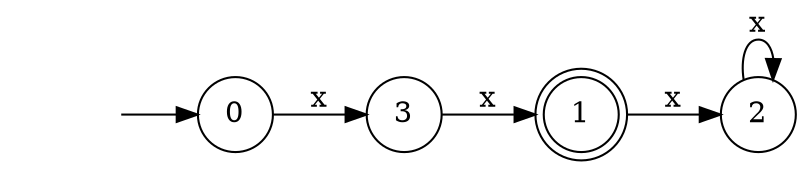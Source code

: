 digraph G {
    rankdir=LR;
    node [shape=circle];
    start [shape=none, label=""];
    1 [shape=doublecircle];
    2 -> 2 [label="x"];
    0 -> 3 [label="x"];
    1 -> 2 [label="x"];
    3 -> 1 [label="x"];
    start -> 0;
}
